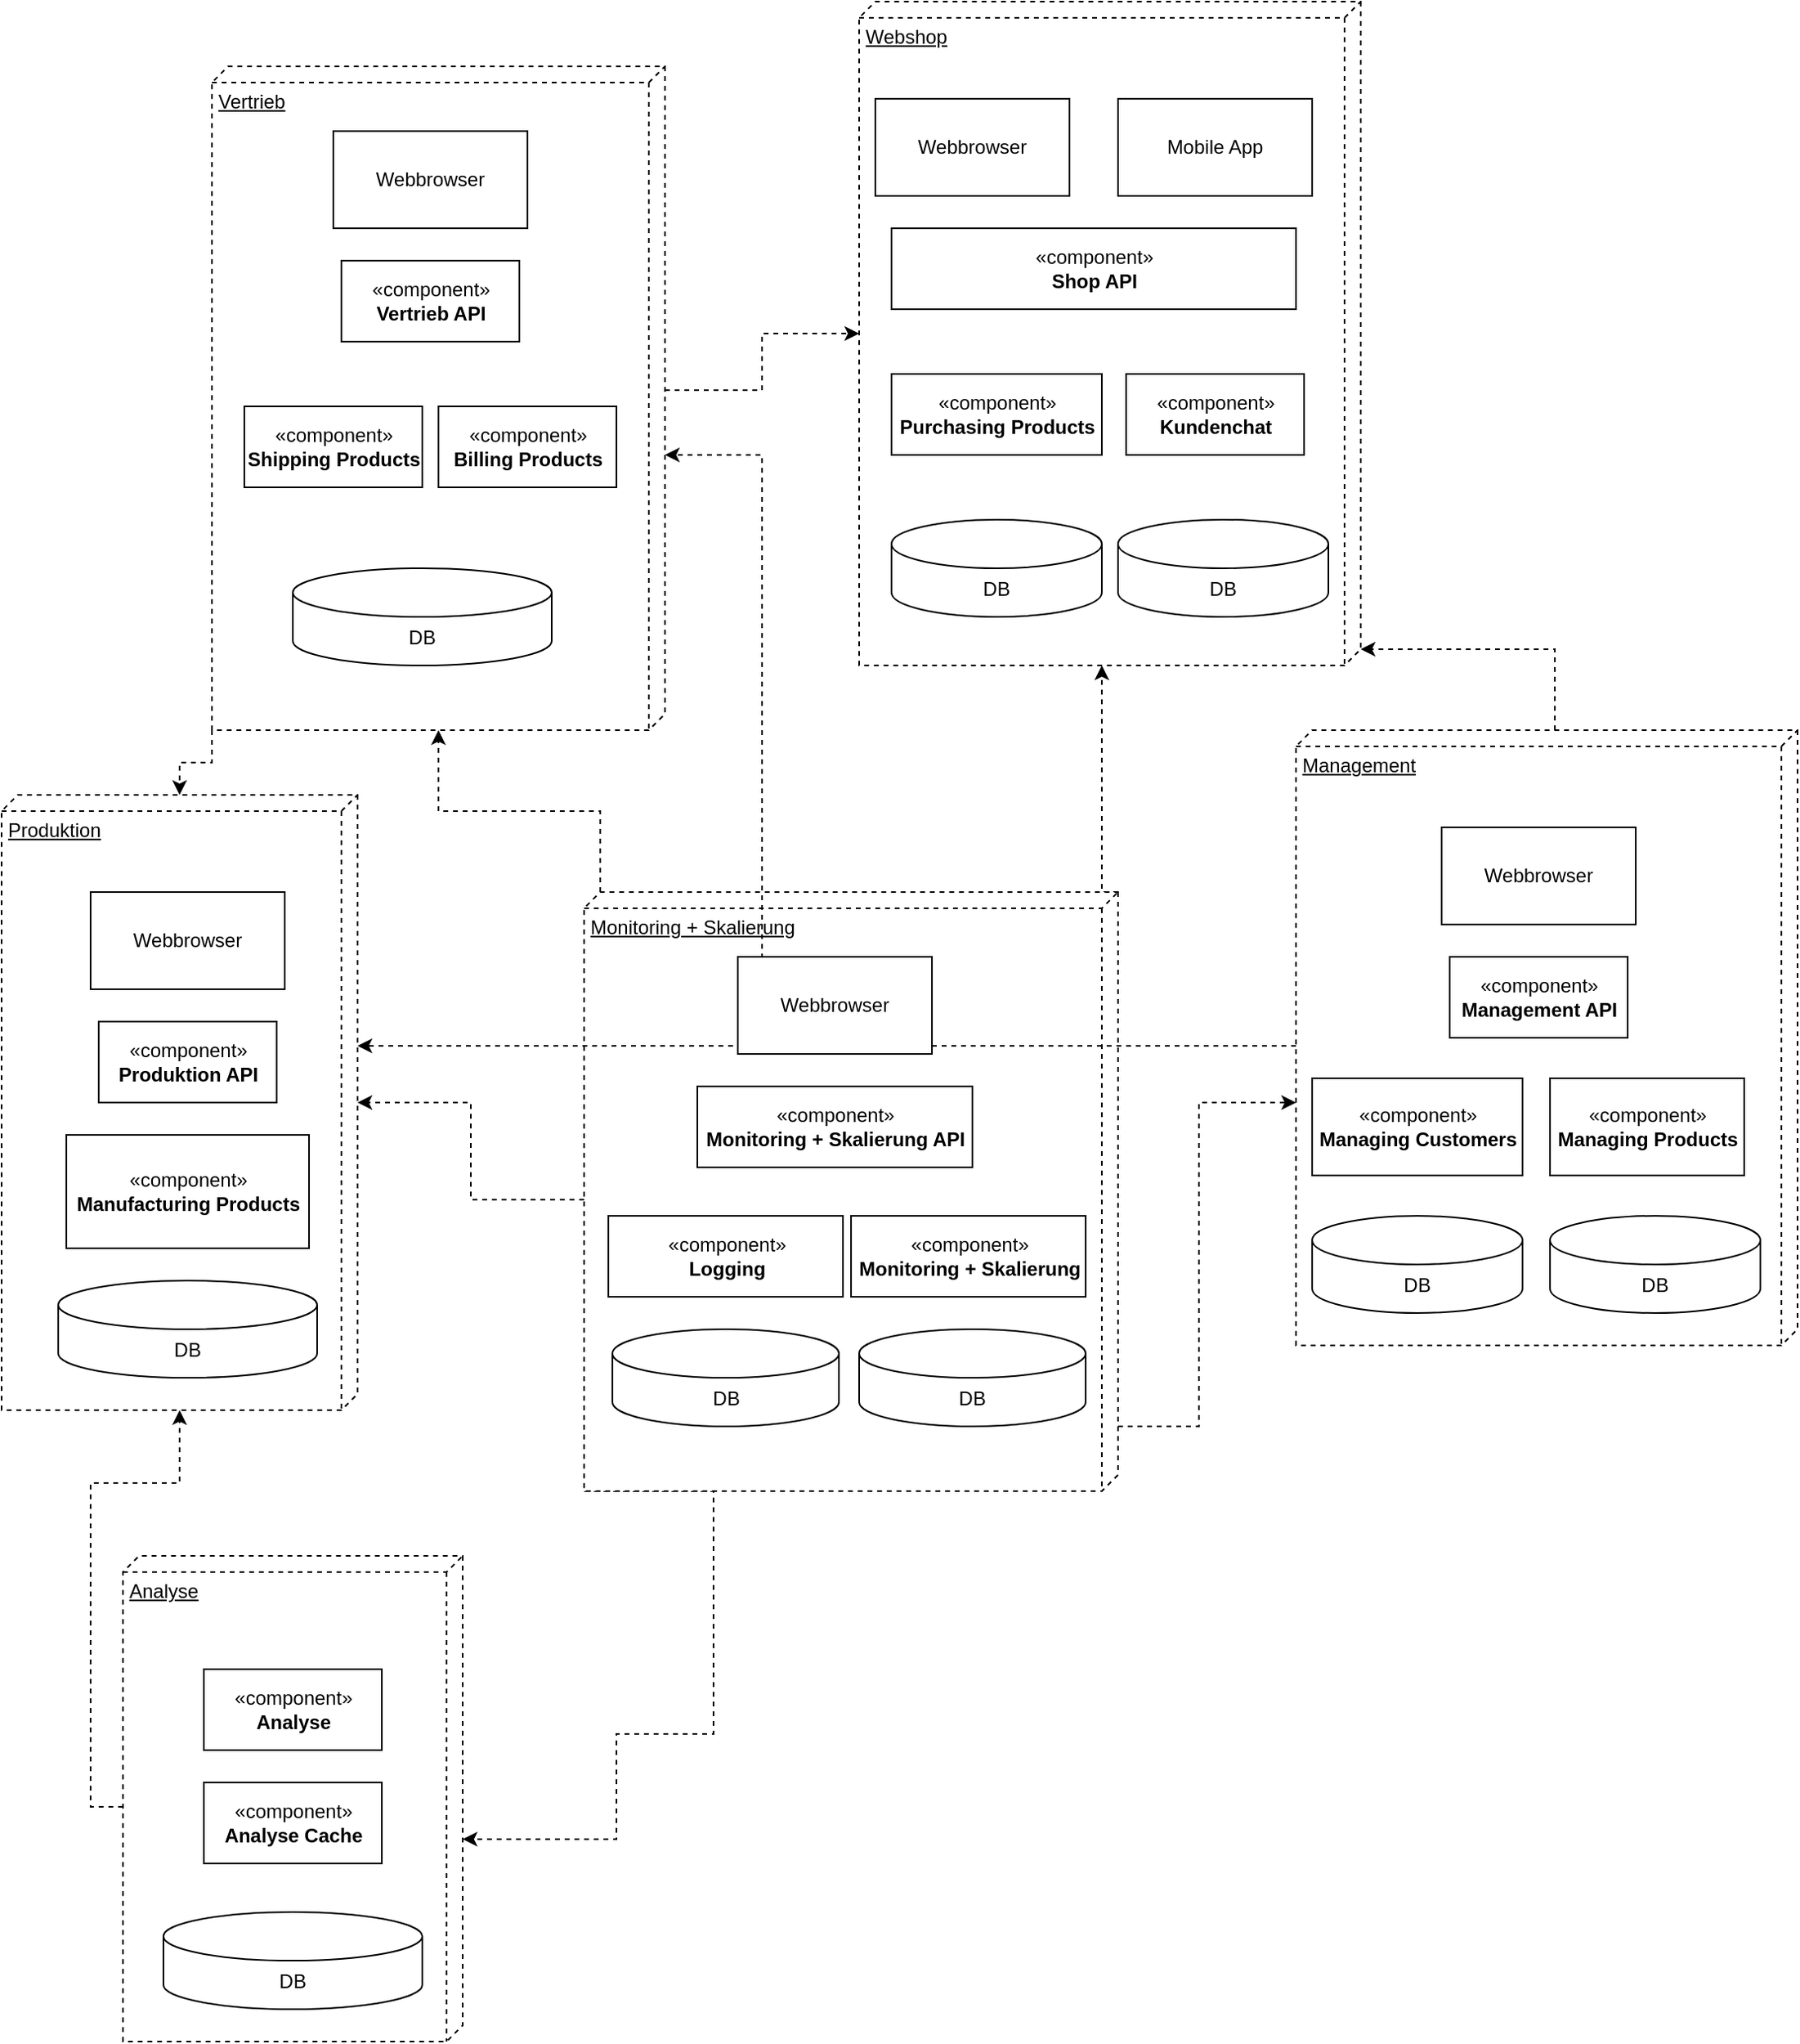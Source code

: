 <mxfile version="18.0.2" type="device"><diagram id="emX-fHjIs9U0g5NxovOR" name="Page-1"><mxGraphModel dx="1422" dy="1970" grid="1" gridSize="10" guides="1" tooltips="1" connect="1" arrows="1" fold="1" page="1" pageScale="1" pageWidth="827" pageHeight="1169" math="0" shadow="0"><root><mxCell id="0"/><mxCell id="1" parent="0"/><mxCell id="ooim8skEwsw1Of1AKNDK-53" style="edgeStyle=orthogonalEdgeStyle;rounded=0;orthogonalLoop=1;jettySize=auto;html=1;exitX=0;exitY=0;exitDx=0;exitDy=0;exitPerimeter=0;dashed=1;" edge="1" parent="1" source="ooim8skEwsw1Of1AKNDK-49" target="ooim8skEwsw1Of1AKNDK-31"><mxGeometry relative="1" as="geometry"><Array as="points"><mxPoint x="970" y="330"/><mxPoint x="970" y="330"/></Array></mxGeometry></mxCell><mxCell id="ooim8skEwsw1Of1AKNDK-54" style="edgeStyle=orthogonalEdgeStyle;rounded=0;orthogonalLoop=1;jettySize=auto;html=1;exitX=0;exitY=0;exitDx=0;exitDy=320;exitPerimeter=0;dashed=1;" edge="1" parent="1" source="ooim8skEwsw1Of1AKNDK-49" target="ooim8skEwsw1Of1AKNDK-37"><mxGeometry relative="1" as="geometry"/></mxCell><mxCell id="ooim8skEwsw1Of1AKNDK-55" style="edgeStyle=orthogonalEdgeStyle;rounded=0;orthogonalLoop=1;jettySize=auto;html=1;exitX=0;exitY=0;exitDx=180;exitDy=0;exitPerimeter=0;dashed=1;" edge="1" parent="1" source="ooim8skEwsw1Of1AKNDK-49" target="ooim8skEwsw1Of1AKNDK-45"><mxGeometry relative="1" as="geometry"><Array as="points"><mxPoint x="1030" y="780"/><mxPoint x="1030" y="580"/></Array></mxGeometry></mxCell><mxCell id="ooim8skEwsw1Of1AKNDK-56" style="edgeStyle=orthogonalEdgeStyle;rounded=0;orthogonalLoop=1;jettySize=auto;html=1;exitX=0;exitY=0;exitDx=190;exitDy=330;exitPerimeter=0;dashed=1;" edge="1" parent="1" source="ooim8skEwsw1Of1AKNDK-49" target="ooim8skEwsw1Of1AKNDK-41"><mxGeometry relative="1" as="geometry"/></mxCell><mxCell id="ooim8skEwsw1Of1AKNDK-57" style="edgeStyle=orthogonalEdgeStyle;rounded=0;orthogonalLoop=1;jettySize=auto;html=1;exitX=1;exitY=1;exitDx=0;exitDy=0;exitPerimeter=0;dashed=1;" edge="1" parent="1" source="ooim8skEwsw1Of1AKNDK-49" target="ooim8skEwsw1Of1AKNDK-40"><mxGeometry relative="1" as="geometry"><Array as="points"><mxPoint x="730" y="820"/><mxPoint x="730" y="970"/><mxPoint x="670" y="970"/><mxPoint x="670" y="1035"/></Array></mxGeometry></mxCell><mxCell id="ooim8skEwsw1Of1AKNDK-49" value="Monitoring + Skalierung" style="verticalAlign=top;align=left;spacingTop=8;spacingLeft=2;spacingRight=12;shape=cube;size=10;direction=south;fontStyle=4;html=1;dashed=1;" vertex="1" parent="1"><mxGeometry x="650" y="450" width="330" height="370" as="geometry"/></mxCell><mxCell id="ooim8skEwsw1Of1AKNDK-60" style="edgeStyle=orthogonalEdgeStyle;rounded=0;orthogonalLoop=1;jettySize=auto;html=1;exitX=0;exitY=0;exitDx=0;exitDy=150;exitPerimeter=0;dashed=1;" edge="1" parent="1" source="ooim8skEwsw1Of1AKNDK-45" target="ooim8skEwsw1Of1AKNDK-31"><mxGeometry relative="1" as="geometry"><Array as="points"><mxPoint x="1250" y="300"/><mxPoint x="1070" y="300"/></Array></mxGeometry></mxCell><mxCell id="ooim8skEwsw1Of1AKNDK-61" style="edgeStyle=orthogonalEdgeStyle;rounded=0;orthogonalLoop=1;jettySize=auto;html=1;exitX=0;exitY=0;exitDx=195;exitDy=310;exitPerimeter=0;dashed=1;" edge="1" parent="1" source="ooim8skEwsw1Of1AKNDK-45" target="ooim8skEwsw1Of1AKNDK-37"><mxGeometry relative="1" as="geometry"><Array as="points"><mxPoint x="760" y="545"/><mxPoint x="760" y="180"/></Array></mxGeometry></mxCell><mxCell id="ooim8skEwsw1Of1AKNDK-62" style="edgeStyle=orthogonalEdgeStyle;rounded=0;orthogonalLoop=1;jettySize=auto;html=1;exitX=0;exitY=0;exitDx=195;exitDy=310;exitPerimeter=0;dashed=1;" edge="1" parent="1" source="ooim8skEwsw1Of1AKNDK-45" target="ooim8skEwsw1Of1AKNDK-41"><mxGeometry relative="1" as="geometry"><Array as="points"><mxPoint x="450" y="545"/></Array></mxGeometry></mxCell><mxCell id="ooim8skEwsw1Of1AKNDK-45" value="Management" style="verticalAlign=top;align=left;spacingTop=8;spacingLeft=2;spacingRight=12;shape=cube;size=10;direction=south;fontStyle=4;html=1;dashed=1;" vertex="1" parent="1"><mxGeometry x="1090" y="350" width="310" height="380" as="geometry"/></mxCell><mxCell id="ooim8skEwsw1Of1AKNDK-41" value="Produktion" style="verticalAlign=top;align=left;spacingTop=8;spacingLeft=2;spacingRight=12;shape=cube;size=10;direction=south;fontStyle=4;html=1;dashed=1;" vertex="1" parent="1"><mxGeometry x="290" y="390" width="220" height="380" as="geometry"/></mxCell><mxCell id="ooim8skEwsw1Of1AKNDK-58" style="edgeStyle=orthogonalEdgeStyle;rounded=0;orthogonalLoop=1;jettySize=auto;html=1;exitX=0;exitY=0;exitDx=155;exitDy=210;exitPerimeter=0;dashed=1;" edge="1" parent="1" source="ooim8skEwsw1Of1AKNDK-40" target="ooim8skEwsw1Of1AKNDK-41"><mxGeometry relative="1" as="geometry"/></mxCell><mxCell id="ooim8skEwsw1Of1AKNDK-40" value="Analyse" style="verticalAlign=top;align=left;spacingTop=8;spacingLeft=2;spacingRight=12;shape=cube;size=10;direction=south;fontStyle=4;html=1;dashed=1;" vertex="1" parent="1"><mxGeometry x="365" y="860" width="210" height="300" as="geometry"/></mxCell><mxCell id="ooim8skEwsw1Of1AKNDK-52" style="edgeStyle=orthogonalEdgeStyle;rounded=0;orthogonalLoop=1;jettySize=auto;html=1;exitX=0;exitY=0;exitDx=200;exitDy=0;exitPerimeter=0;dashed=1;" edge="1" parent="1" source="ooim8skEwsw1Of1AKNDK-37" target="ooim8skEwsw1Of1AKNDK-31"><mxGeometry relative="1" as="geometry"/></mxCell><mxCell id="ooim8skEwsw1Of1AKNDK-59" style="edgeStyle=orthogonalEdgeStyle;rounded=0;orthogonalLoop=1;jettySize=auto;html=1;exitX=1;exitY=1;exitDx=0;exitDy=0;exitPerimeter=0;dashed=1;" edge="1" parent="1" source="ooim8skEwsw1Of1AKNDK-37" target="ooim8skEwsw1Of1AKNDK-41"><mxGeometry relative="1" as="geometry"/></mxCell><mxCell id="ooim8skEwsw1Of1AKNDK-37" value="Vertrieb" style="verticalAlign=top;align=left;spacingTop=8;spacingLeft=2;spacingRight=12;shape=cube;size=10;direction=south;fontStyle=4;html=1;dashed=1;" vertex="1" parent="1"><mxGeometry x="420" y="-60" width="280" height="410" as="geometry"/></mxCell><mxCell id="ooim8skEwsw1Of1AKNDK-31" value="Webshop" style="verticalAlign=top;align=left;spacingTop=8;spacingLeft=2;spacingRight=12;shape=cube;size=10;direction=south;fontStyle=4;html=1;dashed=1;" vertex="1" parent="1"><mxGeometry x="820" y="-100" width="310" height="410" as="geometry"/></mxCell><mxCell id="ooim8skEwsw1Of1AKNDK-1" value="DB" style="shape=cylinder3;whiteSpace=wrap;html=1;boundedLbl=1;backgroundOutline=1;size=15;" vertex="1" parent="1"><mxGeometry x="470" y="250" width="160" height="60" as="geometry"/></mxCell><mxCell id="ooim8skEwsw1Of1AKNDK-11" value="Webbrowser" style="rounded=0;whiteSpace=wrap;html=1;" vertex="1" parent="1"><mxGeometry x="745" y="490" width="120" height="60" as="geometry"/></mxCell><mxCell id="ooim8skEwsw1Of1AKNDK-16" value="«component»&lt;br&gt;&lt;b&gt;Monitoring + Skalierung&lt;/b&gt;" style="html=1;" vertex="1" parent="1"><mxGeometry x="815" y="650" width="145" height="50" as="geometry"/></mxCell><mxCell id="ooim8skEwsw1Of1AKNDK-17" value="&lt;div&gt;«component»&lt;b&gt;&lt;br&gt;&lt;/b&gt;&lt;/div&gt;&lt;div&gt;&lt;b&gt;Shop API&lt;/b&gt;&lt;/div&gt;" style="html=1;" vertex="1" parent="1"><mxGeometry x="840" y="40" width="250" height="50" as="geometry"/></mxCell><mxCell id="ooim8skEwsw1Of1AKNDK-18" value="&lt;div&gt;«component»&lt;/div&gt;&lt;b&gt;Vertrieb API&lt;/b&gt;" style="html=1;" vertex="1" parent="1"><mxGeometry x="500" y="60" width="110" height="50" as="geometry"/></mxCell><mxCell id="ooim8skEwsw1Of1AKNDK-19" value="&lt;div&gt;«component»&lt;b&gt;&lt;br&gt;&lt;/b&gt;&lt;/div&gt;&lt;div&gt;&lt;b&gt;Management API&lt;/b&gt;&lt;/div&gt;" style="html=1;" vertex="1" parent="1"><mxGeometry x="1185" y="490" width="110" height="50" as="geometry"/></mxCell><mxCell id="ooim8skEwsw1Of1AKNDK-20" value="&lt;div&gt;«component»&lt;b&gt;&lt;br&gt;&lt;/b&gt;&lt;/div&gt;&lt;div&gt;&lt;b&gt;Monitoring + Skalierung API&lt;/b&gt;&lt;/div&gt;" style="html=1;" vertex="1" parent="1"><mxGeometry x="720" y="570" width="170" height="50" as="geometry"/></mxCell><mxCell id="ooim8skEwsw1Of1AKNDK-21" value="&lt;div&gt;«component»&lt;b&gt;&lt;br&gt;&lt;/b&gt;&lt;/div&gt;&lt;div&gt;&lt;b&gt;Shipping Products&lt;br&gt;&lt;/b&gt;&lt;/div&gt;" style="html=1;" vertex="1" parent="1"><mxGeometry x="440" y="150" width="110" height="50" as="geometry"/></mxCell><mxCell id="ooim8skEwsw1Of1AKNDK-22" value="«component»&lt;br&gt;&lt;b&gt;Billing Products&lt;/b&gt;" style="html=1;" vertex="1" parent="1"><mxGeometry x="560" y="150" width="110" height="50" as="geometry"/></mxCell><mxCell id="ooim8skEwsw1Of1AKNDK-23" value="&lt;div&gt;«component»&lt;b&gt;&lt;br&gt;&lt;/b&gt;&lt;/div&gt;&lt;div&gt;&lt;b&gt;Manufacturing Products&lt;br&gt;&lt;/b&gt;&lt;/div&gt;" style="html=1;" vertex="1" parent="1"><mxGeometry x="330" y="600" width="150" height="70" as="geometry"/></mxCell><mxCell id="ooim8skEwsw1Of1AKNDK-24" value="«component»&lt;br&gt;&lt;b&gt;Kundenchat&lt;/b&gt;" style="html=1;" vertex="1" parent="1"><mxGeometry x="985" y="130" width="110" height="50" as="geometry"/></mxCell><mxCell id="ooim8skEwsw1Of1AKNDK-25" value="«component»&lt;br&gt;&lt;b&gt;Managing Products&lt;/b&gt;" style="html=1;" vertex="1" parent="1"><mxGeometry x="1247" y="565" width="120" height="60" as="geometry"/></mxCell><mxCell id="ooim8skEwsw1Of1AKNDK-26" value="«component»&lt;br&gt;&lt;b&gt;Managing Customers&lt;/b&gt;" style="html=1;" vertex="1" parent="1"><mxGeometry x="1100" y="565" width="130" height="60" as="geometry"/></mxCell><mxCell id="ooim8skEwsw1Of1AKNDK-27" value="&lt;div&gt;«component»&lt;b&gt;&lt;br&gt;&lt;/b&gt;&lt;/div&gt;&lt;div&gt;&lt;b&gt;Analyse Cache&lt;/b&gt;&lt;/div&gt;" style="html=1;" vertex="1" parent="1"><mxGeometry x="415" y="1000" width="110" height="50" as="geometry"/></mxCell><mxCell id="ooim8skEwsw1Of1AKNDK-29" value="«component»&lt;br&gt;&lt;b&gt;Analyse&lt;/b&gt;" style="html=1;" vertex="1" parent="1"><mxGeometry x="415" y="930" width="110" height="50" as="geometry"/></mxCell><mxCell id="ooim8skEwsw1Of1AKNDK-30" value="«component»&lt;br&gt;&lt;b&gt;Produktion API&lt;/b&gt;" style="html=1;" vertex="1" parent="1"><mxGeometry x="350" y="530" width="110" height="50" as="geometry"/></mxCell><mxCell id="ooim8skEwsw1Of1AKNDK-32" value="Webbrowser" style="rounded=0;whiteSpace=wrap;html=1;" vertex="1" parent="1"><mxGeometry x="830" y="-40" width="120" height="60" as="geometry"/></mxCell><mxCell id="ooim8skEwsw1Of1AKNDK-33" value="Mobile App" style="rounded=0;whiteSpace=wrap;html=1;" vertex="1" parent="1"><mxGeometry x="980" y="-40" width="120" height="60" as="geometry"/></mxCell><mxCell id="ooim8skEwsw1Of1AKNDK-34" value="DB" style="shape=cylinder3;whiteSpace=wrap;html=1;boundedLbl=1;backgroundOutline=1;size=15;" vertex="1" parent="1"><mxGeometry x="840" y="220" width="130" height="60" as="geometry"/></mxCell><mxCell id="ooim8skEwsw1Of1AKNDK-35" value="«component»&lt;br&gt;&lt;b&gt;Purchasing Products&lt;/b&gt;" style="html=1;" vertex="1" parent="1"><mxGeometry x="840" y="130" width="130" height="50" as="geometry"/></mxCell><mxCell id="ooim8skEwsw1Of1AKNDK-36" value="DB" style="shape=cylinder3;whiteSpace=wrap;html=1;boundedLbl=1;backgroundOutline=1;size=15;" vertex="1" parent="1"><mxGeometry x="980" y="220" width="130" height="60" as="geometry"/></mxCell><mxCell id="ooim8skEwsw1Of1AKNDK-38" value="Webbrowser" style="rounded=0;whiteSpace=wrap;html=1;" vertex="1" parent="1"><mxGeometry x="495" y="-20" width="120" height="60" as="geometry"/></mxCell><mxCell id="ooim8skEwsw1Of1AKNDK-39" value="DB" style="shape=cylinder3;whiteSpace=wrap;html=1;boundedLbl=1;backgroundOutline=1;size=15;" vertex="1" parent="1"><mxGeometry x="820" y="720" width="140" height="60" as="geometry"/></mxCell><mxCell id="ooim8skEwsw1Of1AKNDK-42" value="DB" style="shape=cylinder3;whiteSpace=wrap;html=1;boundedLbl=1;backgroundOutline=1;size=15;" vertex="1" parent="1"><mxGeometry x="390" y="1080" width="160" height="60" as="geometry"/></mxCell><mxCell id="ooim8skEwsw1Of1AKNDK-43" value="Webbrowser" style="rounded=0;whiteSpace=wrap;html=1;" vertex="1" parent="1"><mxGeometry x="345" y="450" width="120" height="60" as="geometry"/></mxCell><mxCell id="ooim8skEwsw1Of1AKNDK-44" value="DB" style="shape=cylinder3;whiteSpace=wrap;html=1;boundedLbl=1;backgroundOutline=1;size=15;" vertex="1" parent="1"><mxGeometry x="325" y="690" width="160" height="60" as="geometry"/></mxCell><mxCell id="ooim8skEwsw1Of1AKNDK-46" value="Webbrowser" style="rounded=0;whiteSpace=wrap;html=1;" vertex="1" parent="1"><mxGeometry x="1180" y="410" width="120" height="60" as="geometry"/></mxCell><mxCell id="ooim8skEwsw1Of1AKNDK-47" value="DB" style="shape=cylinder3;whiteSpace=wrap;html=1;boundedLbl=1;backgroundOutline=1;size=15;" vertex="1" parent="1"><mxGeometry x="1100" y="650" width="130" height="60" as="geometry"/></mxCell><mxCell id="ooim8skEwsw1Of1AKNDK-48" value="DB" style="shape=cylinder3;whiteSpace=wrap;html=1;boundedLbl=1;backgroundOutline=1;size=15;" vertex="1" parent="1"><mxGeometry x="1247" y="650" width="130" height="60" as="geometry"/></mxCell><mxCell id="ooim8skEwsw1Of1AKNDK-50" value="«component»&lt;br&gt;&lt;b&gt;Logging&lt;/b&gt;" style="html=1;" vertex="1" parent="1"><mxGeometry x="665" y="650" width="145" height="50" as="geometry"/></mxCell><mxCell id="ooim8skEwsw1Of1AKNDK-51" value="DB" style="shape=cylinder3;whiteSpace=wrap;html=1;boundedLbl=1;backgroundOutline=1;size=15;" vertex="1" parent="1"><mxGeometry x="667.5" y="720" width="140" height="60" as="geometry"/></mxCell></root></mxGraphModel></diagram></mxfile>